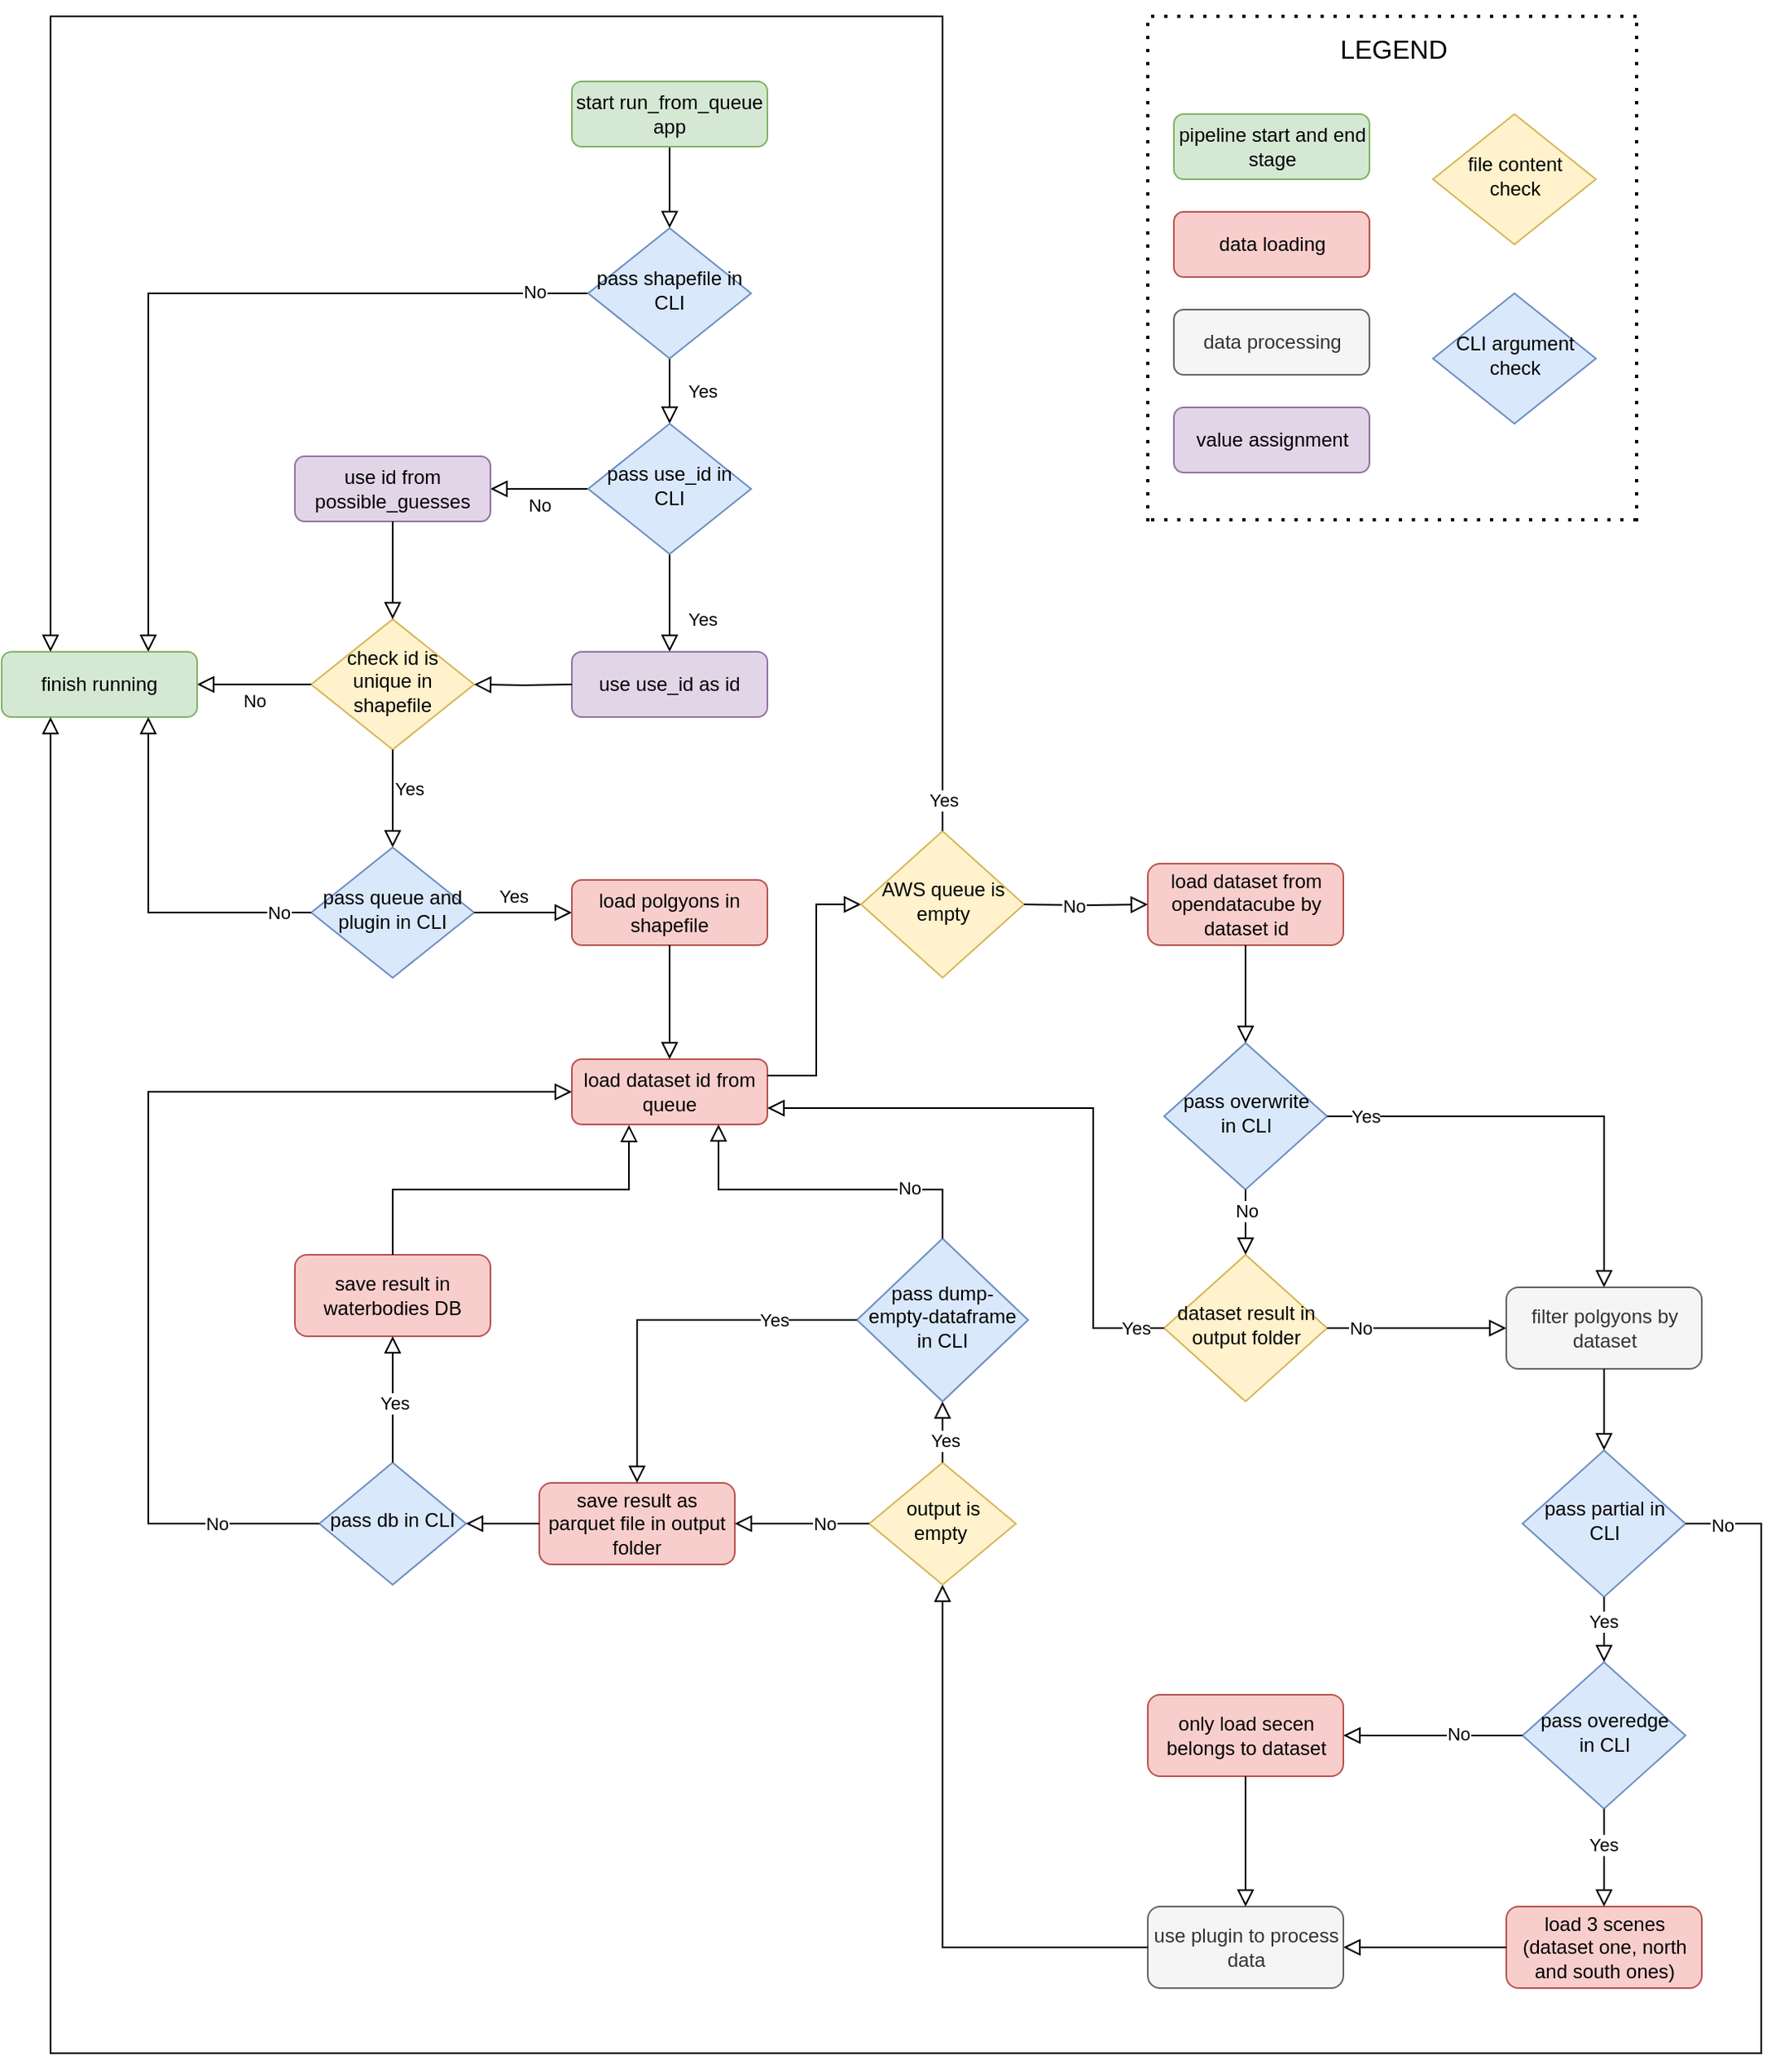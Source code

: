<mxfile version="20.0.4" type="device"><diagram id="C5RBs43oDa-KdzZeNtuy" name="Page-1"><mxGraphModel dx="2249" dy="762" grid="1" gridSize="10" guides="1" tooltips="1" connect="1" arrows="1" fold="1" page="1" pageScale="1" pageWidth="827" pageHeight="1169" math="0" shadow="0"><root><mxCell id="WIyWlLk6GJQsqaUBKTNV-0"/><mxCell id="WIyWlLk6GJQsqaUBKTNV-1" parent="WIyWlLk6GJQsqaUBKTNV-0"/><mxCell id="WIyWlLk6GJQsqaUBKTNV-2" value="" style="rounded=0;html=1;jettySize=auto;orthogonalLoop=1;fontSize=11;endArrow=block;endFill=0;endSize=8;strokeWidth=1;shadow=0;labelBackgroundColor=none;edgeStyle=orthogonalEdgeStyle;" parent="WIyWlLk6GJQsqaUBKTNV-1" source="WIyWlLk6GJQsqaUBKTNV-3" target="WIyWlLk6GJQsqaUBKTNV-6" edge="1"><mxGeometry relative="1" as="geometry"/></mxCell><mxCell id="WIyWlLk6GJQsqaUBKTNV-3" value="start run_from_queue app" style="rounded=1;whiteSpace=wrap;html=1;fontSize=12;glass=0;strokeWidth=1;shadow=0;fillColor=#d5e8d4;strokeColor=#82b366;" parent="WIyWlLk6GJQsqaUBKTNV-1" vertex="1"><mxGeometry x="160" y="80" width="120" height="40" as="geometry"/></mxCell><mxCell id="WIyWlLk6GJQsqaUBKTNV-4" value="Yes" style="rounded=0;html=1;jettySize=auto;orthogonalLoop=1;fontSize=11;endArrow=block;endFill=0;endSize=8;strokeWidth=1;shadow=0;labelBackgroundColor=none;edgeStyle=orthogonalEdgeStyle;" parent="WIyWlLk6GJQsqaUBKTNV-1" source="WIyWlLk6GJQsqaUBKTNV-6" target="WIyWlLk6GJQsqaUBKTNV-10" edge="1"><mxGeometry y="20" relative="1" as="geometry"><mxPoint as="offset"/></mxGeometry></mxCell><mxCell id="WIyWlLk6GJQsqaUBKTNV-5" value="" style="edgeStyle=orthogonalEdgeStyle;rounded=0;html=1;jettySize=auto;orthogonalLoop=1;fontSize=11;endArrow=block;endFill=0;endSize=8;strokeWidth=1;shadow=0;labelBackgroundColor=none;entryX=0.75;entryY=0;entryDx=0;entryDy=0;entryPerimeter=0;" parent="WIyWlLk6GJQsqaUBKTNV-1" source="WIyWlLk6GJQsqaUBKTNV-6" target="HM91xtG26F63DGOd4Vts-7" edge="1"><mxGeometry x="-0.878" relative="1" as="geometry"><mxPoint as="offset"/><mxPoint x="-100" y="420" as="targetPoint"/></mxGeometry></mxCell><mxCell id="HM91xtG26F63DGOd4Vts-110" value="No" style="edgeLabel;html=1;align=center;verticalAlign=middle;resizable=0;points=[];" parent="WIyWlLk6GJQsqaUBKTNV-5" vertex="1" connectable="0"><mxGeometry x="-0.864" y="-1" relative="1" as="geometry"><mxPoint as="offset"/></mxGeometry></mxCell><mxCell id="WIyWlLk6GJQsqaUBKTNV-6" value="pass shapefile in CLI" style="rhombus;whiteSpace=wrap;html=1;shadow=0;fontFamily=Helvetica;fontSize=12;align=center;strokeWidth=1;spacing=6;spacingTop=-4;fillColor=#dae8fc;strokeColor=#6c8ebf;" parent="WIyWlLk6GJQsqaUBKTNV-1" vertex="1"><mxGeometry x="170" y="170" width="100" height="80" as="geometry"/></mxCell><mxCell id="WIyWlLk6GJQsqaUBKTNV-8" value="Yes" style="rounded=0;html=1;jettySize=auto;orthogonalLoop=1;fontSize=11;endArrow=block;endFill=0;endSize=8;strokeWidth=1;shadow=0;labelBackgroundColor=none;edgeStyle=orthogonalEdgeStyle;" parent="WIyWlLk6GJQsqaUBKTNV-1" source="WIyWlLk6GJQsqaUBKTNV-10" target="WIyWlLk6GJQsqaUBKTNV-11" edge="1"><mxGeometry x="0.333" y="20" relative="1" as="geometry"><mxPoint as="offset"/></mxGeometry></mxCell><mxCell id="WIyWlLk6GJQsqaUBKTNV-9" value="No" style="edgeStyle=orthogonalEdgeStyle;rounded=0;html=1;jettySize=auto;orthogonalLoop=1;fontSize=11;endArrow=block;endFill=0;endSize=8;strokeWidth=1;shadow=0;labelBackgroundColor=none;" parent="WIyWlLk6GJQsqaUBKTNV-1" source="WIyWlLk6GJQsqaUBKTNV-10" target="WIyWlLk6GJQsqaUBKTNV-12" edge="1"><mxGeometry y="10" relative="1" as="geometry"><mxPoint as="offset"/></mxGeometry></mxCell><mxCell id="WIyWlLk6GJQsqaUBKTNV-10" value="pass use_id in CLI" style="rhombus;whiteSpace=wrap;html=1;shadow=0;fontFamily=Helvetica;fontSize=12;align=center;strokeWidth=1;spacing=6;spacingTop=-4;fillColor=#dae8fc;strokeColor=#6c8ebf;" parent="WIyWlLk6GJQsqaUBKTNV-1" vertex="1"><mxGeometry x="170" y="290" width="100" height="80" as="geometry"/></mxCell><mxCell id="WIyWlLk6GJQsqaUBKTNV-11" value="use use_id as id" style="rounded=1;whiteSpace=wrap;html=1;fontSize=12;glass=0;strokeWidth=1;shadow=0;fillColor=#e1d5e7;strokeColor=#9673a6;" parent="WIyWlLk6GJQsqaUBKTNV-1" vertex="1"><mxGeometry x="160" y="430" width="120" height="40" as="geometry"/></mxCell><mxCell id="WIyWlLk6GJQsqaUBKTNV-12" value="use id from possible_guesses" style="rounded=1;whiteSpace=wrap;html=1;fontSize=12;glass=0;strokeWidth=1;shadow=0;fillColor=#e1d5e7;strokeColor=#9673a6;" parent="WIyWlLk6GJQsqaUBKTNV-1" vertex="1"><mxGeometry x="-10" y="310" width="120" height="40" as="geometry"/></mxCell><mxCell id="HM91xtG26F63DGOd4Vts-1" value="check id is unique in shapefile" style="rhombus;whiteSpace=wrap;html=1;shadow=0;fontFamily=Helvetica;fontSize=12;align=center;strokeWidth=1;spacing=6;spacingTop=-4;fillColor=#fff2cc;strokeColor=#d6b656;" parent="WIyWlLk6GJQsqaUBKTNV-1" vertex="1"><mxGeometry y="410" width="100" height="80" as="geometry"/></mxCell><mxCell id="HM91xtG26F63DGOd4Vts-2" value="" style="edgeStyle=orthogonalEdgeStyle;rounded=0;html=1;jettySize=auto;orthogonalLoop=1;fontSize=11;endArrow=block;endFill=0;endSize=8;strokeWidth=1;shadow=0;labelBackgroundColor=none;exitX=0.5;exitY=1;exitDx=0;exitDy=0;entryX=0.5;entryY=0;entryDx=0;entryDy=0;" parent="WIyWlLk6GJQsqaUBKTNV-1" source="WIyWlLk6GJQsqaUBKTNV-12" target="HM91xtG26F63DGOd4Vts-1" edge="1"><mxGeometry y="10" relative="1" as="geometry"><mxPoint as="offset"/><mxPoint x="180" y="340" as="sourcePoint"/><mxPoint x="120" y="340" as="targetPoint"/></mxGeometry></mxCell><mxCell id="HM91xtG26F63DGOd4Vts-5" value="" style="rounded=0;html=1;jettySize=auto;orthogonalLoop=1;fontSize=11;endArrow=block;endFill=0;endSize=8;strokeWidth=1;shadow=0;labelBackgroundColor=none;edgeStyle=orthogonalEdgeStyle;entryX=1;entryY=0.5;entryDx=0;entryDy=0;" parent="WIyWlLk6GJQsqaUBKTNV-1" target="HM91xtG26F63DGOd4Vts-1" edge="1"><mxGeometry x="0.333" y="20" relative="1" as="geometry"><mxPoint as="offset"/><mxPoint x="160" y="450" as="sourcePoint"/><mxPoint x="230" y="440" as="targetPoint"/></mxGeometry></mxCell><mxCell id="HM91xtG26F63DGOd4Vts-6" value="No" style="edgeStyle=orthogonalEdgeStyle;rounded=0;html=1;jettySize=auto;orthogonalLoop=1;fontSize=11;endArrow=block;endFill=0;endSize=8;strokeWidth=1;shadow=0;labelBackgroundColor=none;exitX=0;exitY=0.5;exitDx=0;exitDy=0;" parent="WIyWlLk6GJQsqaUBKTNV-1" source="HM91xtG26F63DGOd4Vts-1" edge="1"><mxGeometry y="10" relative="1" as="geometry"><mxPoint as="offset"/><mxPoint x="60" y="360" as="sourcePoint"/><mxPoint x="-70" y="450" as="targetPoint"/></mxGeometry></mxCell><mxCell id="HM91xtG26F63DGOd4Vts-7" value="finish running" style="rounded=1;whiteSpace=wrap;html=1;fontSize=12;glass=0;strokeWidth=1;shadow=0;fillColor=#d5e8d4;strokeColor=#82b366;" parent="WIyWlLk6GJQsqaUBKTNV-1" vertex="1"><mxGeometry x="-190" y="430" width="120" height="40" as="geometry"/></mxCell><mxCell id="HM91xtG26F63DGOd4Vts-8" value="Yes" style="edgeStyle=orthogonalEdgeStyle;rounded=0;html=1;jettySize=auto;orthogonalLoop=1;fontSize=11;endArrow=block;endFill=0;endSize=8;strokeWidth=1;shadow=0;labelBackgroundColor=none;exitX=0.5;exitY=1;exitDx=0;exitDy=0;" parent="WIyWlLk6GJQsqaUBKTNV-1" source="HM91xtG26F63DGOd4Vts-1" edge="1"><mxGeometry x="-0.2" y="10" relative="1" as="geometry"><mxPoint as="offset"/><mxPoint x="10" y="460" as="sourcePoint"/><mxPoint x="50" y="550" as="targetPoint"/></mxGeometry></mxCell><mxCell id="HM91xtG26F63DGOd4Vts-10" value="pass queue and plugin in CLI" style="rhombus;whiteSpace=wrap;html=1;shadow=0;fontFamily=Helvetica;fontSize=12;align=center;strokeWidth=1;spacing=6;spacingTop=-4;fillColor=#dae8fc;strokeColor=#6c8ebf;" parent="WIyWlLk6GJQsqaUBKTNV-1" vertex="1"><mxGeometry y="550" width="100" height="80" as="geometry"/></mxCell><mxCell id="HM91xtG26F63DGOd4Vts-11" value="" style="edgeStyle=orthogonalEdgeStyle;rounded=0;html=1;jettySize=auto;orthogonalLoop=1;fontSize=11;endArrow=block;endFill=0;endSize=8;strokeWidth=1;shadow=0;labelBackgroundColor=none;exitX=0;exitY=0.5;exitDx=0;exitDy=0;" parent="WIyWlLk6GJQsqaUBKTNV-1" source="HM91xtG26F63DGOd4Vts-10" edge="1"><mxGeometry x="-0.818" relative="1" as="geometry"><mxPoint as="offset"/><mxPoint x="10.0" y="460" as="sourcePoint"/><mxPoint x="-100" y="470" as="targetPoint"/><Array as="points"><mxPoint x="-100" y="590"/></Array></mxGeometry></mxCell><mxCell id="HM91xtG26F63DGOd4Vts-109" value="No" style="edgeLabel;html=1;align=center;verticalAlign=middle;resizable=0;points=[];" parent="HM91xtG26F63DGOd4Vts-11" vertex="1" connectable="0"><mxGeometry x="-0.883" y="-1" relative="1" as="geometry"><mxPoint x="-7" y="1" as="offset"/></mxGeometry></mxCell><mxCell id="HM91xtG26F63DGOd4Vts-12" value="Yes" style="edgeStyle=orthogonalEdgeStyle;rounded=0;html=1;jettySize=auto;orthogonalLoop=1;fontSize=11;endArrow=block;endFill=0;endSize=8;strokeWidth=1;shadow=0;labelBackgroundColor=none;exitX=1;exitY=0.5;exitDx=0;exitDy=0;entryX=0;entryY=0.5;entryDx=0;entryDy=0;" parent="WIyWlLk6GJQsqaUBKTNV-1" source="HM91xtG26F63DGOd4Vts-10" target="HM91xtG26F63DGOd4Vts-125" edge="1"><mxGeometry x="-0.2" y="10" relative="1" as="geometry"><mxPoint as="offset"/><mxPoint x="60" y="500" as="sourcePoint"/><mxPoint x="160" y="590" as="targetPoint"/></mxGeometry></mxCell><mxCell id="HM91xtG26F63DGOd4Vts-13" value="load dataset id from queue" style="rounded=1;whiteSpace=wrap;html=1;fontSize=12;glass=0;strokeWidth=1;shadow=0;fillColor=#f8cecc;strokeColor=#b85450;" parent="WIyWlLk6GJQsqaUBKTNV-1" vertex="1"><mxGeometry x="160" y="680" width="120" height="40" as="geometry"/></mxCell><mxCell id="HM91xtG26F63DGOd4Vts-14" value="load dataset from opendatacube by dataset id" style="rounded=1;whiteSpace=wrap;html=1;fontSize=12;glass=0;strokeWidth=1;shadow=0;fillColor=#f8cecc;strokeColor=#b85450;" parent="WIyWlLk6GJQsqaUBKTNV-1" vertex="1"><mxGeometry x="513.5" y="560" width="120" height="50" as="geometry"/></mxCell><mxCell id="HM91xtG26F63DGOd4Vts-16" value="" style="edgeStyle=orthogonalEdgeStyle;rounded=0;html=1;jettySize=auto;orthogonalLoop=1;fontSize=11;endArrow=block;endFill=0;endSize=8;strokeWidth=1;shadow=0;labelBackgroundColor=none;entryX=0;entryY=0.5;entryDx=0;entryDy=0;exitX=1;exitY=0.25;exitDx=0;exitDy=0;" parent="WIyWlLk6GJQsqaUBKTNV-1" source="HM91xtG26F63DGOd4Vts-13" target="HM91xtG26F63DGOd4Vts-19" edge="1"><mxGeometry y="10" relative="1" as="geometry"><mxPoint as="offset"/><mxPoint x="110" y="710" as="sourcePoint"/><mxPoint x="360" y="590" as="targetPoint"/><Array as="points"><mxPoint x="310" y="690"/><mxPoint x="310" y="585"/></Array></mxGeometry></mxCell><mxCell id="HM91xtG26F63DGOd4Vts-17" value="dataset result in output folder" style="rhombus;whiteSpace=wrap;html=1;shadow=0;fontFamily=Helvetica;fontSize=12;align=center;strokeWidth=1;spacing=6;spacingTop=-4;fillColor=#fff2cc;strokeColor=#d6b656;" parent="WIyWlLk6GJQsqaUBKTNV-1" vertex="1"><mxGeometry x="523.5" y="800" width="100" height="90" as="geometry"/></mxCell><mxCell id="HM91xtG26F63DGOd4Vts-19" value="AWS queue is empty" style="rhombus;whiteSpace=wrap;html=1;shadow=0;fontFamily=Helvetica;fontSize=12;align=center;strokeWidth=1;spacing=6;spacingTop=-4;fillColor=#fff2cc;strokeColor=#d6b656;" parent="WIyWlLk6GJQsqaUBKTNV-1" vertex="1"><mxGeometry x="337.5" y="540" width="100" height="90" as="geometry"/></mxCell><mxCell id="HM91xtG26F63DGOd4Vts-27" value="filter polgyons by dataset" style="rounded=1;whiteSpace=wrap;html=1;fontSize=12;glass=0;strokeWidth=1;shadow=0;fillColor=#f5f5f5;strokeColor=#666666;fontColor=#333333;" parent="WIyWlLk6GJQsqaUBKTNV-1" vertex="1"><mxGeometry x="733.5" y="820" width="120" height="50" as="geometry"/></mxCell><mxCell id="HM91xtG26F63DGOd4Vts-29" value="" style="edgeStyle=orthogonalEdgeStyle;rounded=0;html=1;jettySize=auto;orthogonalLoop=1;fontSize=11;endArrow=block;endFill=0;endSize=8;strokeWidth=1;shadow=0;labelBackgroundColor=none;exitX=1;exitY=0.5;exitDx=0;exitDy=0;entryX=0;entryY=0.5;entryDx=0;entryDy=0;" parent="WIyWlLk6GJQsqaUBKTNV-1" source="HM91xtG26F63DGOd4Vts-17" target="HM91xtG26F63DGOd4Vts-27" edge="1"><mxGeometry y="10" relative="1" as="geometry"><mxPoint as="offset"/><mxPoint x="423.5" y="805" as="sourcePoint"/><mxPoint x="303.5" y="805" as="targetPoint"/></mxGeometry></mxCell><mxCell id="HM91xtG26F63DGOd4Vts-30" value="No" style="edgeLabel;html=1;align=center;verticalAlign=middle;resizable=0;points=[];" parent="HM91xtG26F63DGOd4Vts-29" vertex="1" connectable="0"><mxGeometry x="-0.218" y="1" relative="1" as="geometry"><mxPoint x="-23" y="1" as="offset"/></mxGeometry></mxCell><mxCell id="HM91xtG26F63DGOd4Vts-31" value="pass overwrite in CLI" style="rhombus;whiteSpace=wrap;html=1;shadow=0;fontFamily=Helvetica;fontSize=12;align=center;strokeWidth=1;spacing=6;spacingTop=-4;fillColor=#dae8fc;strokeColor=#6c8ebf;" parent="WIyWlLk6GJQsqaUBKTNV-1" vertex="1"><mxGeometry x="523.5" y="670" width="100" height="90" as="geometry"/></mxCell><mxCell id="HM91xtG26F63DGOd4Vts-32" value="" style="edgeStyle=orthogonalEdgeStyle;rounded=0;html=1;jettySize=auto;orthogonalLoop=1;fontSize=11;endArrow=block;endFill=0;endSize=8;strokeWidth=1;shadow=0;labelBackgroundColor=none;exitX=0.5;exitY=1;exitDx=0;exitDy=0;" parent="WIyWlLk6GJQsqaUBKTNV-1" source="HM91xtG26F63DGOd4Vts-31" target="HM91xtG26F63DGOd4Vts-17" edge="1"><mxGeometry y="10" relative="1" as="geometry"><mxPoint as="offset"/><mxPoint x="523.5" y="855" as="sourcePoint"/><mxPoint x="633.5" y="855" as="targetPoint"/></mxGeometry></mxCell><mxCell id="HM91xtG26F63DGOd4Vts-33" value="No" style="edgeLabel;html=1;align=center;verticalAlign=middle;resizable=0;points=[];" parent="HM91xtG26F63DGOd4Vts-32" vertex="1" connectable="0"><mxGeometry x="-0.218" y="1" relative="1" as="geometry"><mxPoint x="-1" y="-3" as="offset"/></mxGeometry></mxCell><mxCell id="HM91xtG26F63DGOd4Vts-35" value="" style="edgeStyle=orthogonalEdgeStyle;rounded=0;html=1;jettySize=auto;orthogonalLoop=1;fontSize=11;endArrow=block;endFill=0;endSize=8;strokeWidth=1;shadow=0;labelBackgroundColor=none;exitX=1;exitY=0.5;exitDx=0;exitDy=0;entryX=0.5;entryY=0;entryDx=0;entryDy=0;" parent="WIyWlLk6GJQsqaUBKTNV-1" source="HM91xtG26F63DGOd4Vts-31" target="HM91xtG26F63DGOd4Vts-27" edge="1"><mxGeometry y="10" relative="1" as="geometry"><mxPoint as="offset"/><mxPoint x="473.5" y="750" as="sourcePoint"/><mxPoint x="473.5" y="810" as="targetPoint"/></mxGeometry></mxCell><mxCell id="HM91xtG26F63DGOd4Vts-36" value="Yes" style="edgeLabel;html=1;align=center;verticalAlign=middle;resizable=0;points=[];" parent="HM91xtG26F63DGOd4Vts-35" vertex="1" connectable="0"><mxGeometry x="-0.218" y="1" relative="1" as="geometry"><mxPoint x="-84" y="1" as="offset"/></mxGeometry></mxCell><mxCell id="HM91xtG26F63DGOd4Vts-37" value="pass&amp;nbsp;partial in CLI" style="rhombus;whiteSpace=wrap;html=1;shadow=0;fontFamily=Helvetica;fontSize=12;align=center;strokeWidth=1;spacing=6;spacingTop=-4;fillColor=#dae8fc;strokeColor=#6c8ebf;" parent="WIyWlLk6GJQsqaUBKTNV-1" vertex="1"><mxGeometry x="743.5" y="920" width="100" height="90" as="geometry"/></mxCell><mxCell id="HM91xtG26F63DGOd4Vts-38" value="pass&amp;nbsp;overedge in CLI" style="rhombus;whiteSpace=wrap;html=1;shadow=0;fontFamily=Helvetica;fontSize=12;align=center;strokeWidth=1;spacing=6;spacingTop=-4;fillColor=#dae8fc;strokeColor=#6c8ebf;" parent="WIyWlLk6GJQsqaUBKTNV-1" vertex="1"><mxGeometry x="743.5" y="1050" width="100" height="90" as="geometry"/></mxCell><mxCell id="HM91xtG26F63DGOd4Vts-39" value="" style="edgeStyle=orthogonalEdgeStyle;rounded=0;html=1;jettySize=auto;orthogonalLoop=1;fontSize=11;endArrow=block;endFill=0;endSize=8;strokeWidth=1;shadow=0;labelBackgroundColor=none;exitX=1;exitY=0.5;exitDx=0;exitDy=0;entryX=0.25;entryY=1;entryDx=0;entryDy=0;" parent="WIyWlLk6GJQsqaUBKTNV-1" source="HM91xtG26F63DGOd4Vts-37" target="HM91xtG26F63DGOd4Vts-7" edge="1"><mxGeometry y="10" relative="1" as="geometry"><mxPoint as="offset"/><mxPoint x="500" y="705" as="sourcePoint"/><mxPoint x="-220" y="460" as="targetPoint"/><Array as="points"><mxPoint x="890" y="965"/><mxPoint x="890" y="1290"/><mxPoint x="-160" y="1290"/></Array></mxGeometry></mxCell><mxCell id="HM91xtG26F63DGOd4Vts-57" value="No" style="edgeLabel;html=1;align=center;verticalAlign=middle;resizable=0;points=[];" parent="HM91xtG26F63DGOd4Vts-39" vertex="1" connectable="0"><mxGeometry x="-0.98" y="-1" relative="1" as="geometry"><mxPoint as="offset"/></mxGeometry></mxCell><mxCell id="HM91xtG26F63DGOd4Vts-41" value="" style="edgeStyle=orthogonalEdgeStyle;rounded=0;html=1;jettySize=auto;orthogonalLoop=1;fontSize=11;endArrow=block;endFill=0;endSize=8;strokeWidth=1;shadow=0;labelBackgroundColor=none;exitX=0.5;exitY=1;exitDx=0;exitDy=0;entryX=0.5;entryY=0;entryDx=0;entryDy=0;" parent="WIyWlLk6GJQsqaUBKTNV-1" source="HM91xtG26F63DGOd4Vts-27" target="HM91xtG26F63DGOd4Vts-37" edge="1"><mxGeometry y="10" relative="1" as="geometry"><mxPoint as="offset"/><mxPoint x="523.5" y="855" as="sourcePoint"/><mxPoint x="633.5" y="855" as="targetPoint"/></mxGeometry></mxCell><mxCell id="HM91xtG26F63DGOd4Vts-43" value="" style="edgeStyle=orthogonalEdgeStyle;rounded=0;html=1;jettySize=auto;orthogonalLoop=1;fontSize=11;endArrow=block;endFill=0;endSize=8;strokeWidth=1;shadow=0;labelBackgroundColor=none;entryX=0.5;entryY=0;entryDx=0;entryDy=0;exitX=0.5;exitY=1;exitDx=0;exitDy=0;" parent="WIyWlLk6GJQsqaUBKTNV-1" source="HM91xtG26F63DGOd4Vts-37" target="HM91xtG26F63DGOd4Vts-38" edge="1"><mxGeometry y="10" relative="1" as="geometry"><mxPoint as="offset"/><mxPoint x="683.5" y="990" as="sourcePoint"/><mxPoint x="693.548" y="910.043" as="targetPoint"/></mxGeometry></mxCell><mxCell id="HM91xtG26F63DGOd4Vts-44" value="Yes" style="edgeLabel;html=1;align=center;verticalAlign=middle;resizable=0;points=[];" parent="HM91xtG26F63DGOd4Vts-43" vertex="1" connectable="0"><mxGeometry x="-0.285" y="-1" relative="1" as="geometry"><mxPoint as="offset"/></mxGeometry></mxCell><mxCell id="HM91xtG26F63DGOd4Vts-45" value="only load secen belongs to dataset" style="rounded=1;whiteSpace=wrap;html=1;fontSize=12;glass=0;strokeWidth=1;shadow=0;fillColor=#f8cecc;strokeColor=#b85450;" parent="WIyWlLk6GJQsqaUBKTNV-1" vertex="1"><mxGeometry x="513.5" y="1070" width="120" height="50" as="geometry"/></mxCell><mxCell id="HM91xtG26F63DGOd4Vts-46" value="load 3 scenes (dataset one, north and south ones)" style="rounded=1;whiteSpace=wrap;html=1;fontSize=12;glass=0;strokeWidth=1;shadow=0;fillColor=#f8cecc;strokeColor=#b85450;" parent="WIyWlLk6GJQsqaUBKTNV-1" vertex="1"><mxGeometry x="733.5" y="1200" width="120" height="50" as="geometry"/></mxCell><mxCell id="HM91xtG26F63DGOd4Vts-47" value="" style="edgeStyle=orthogonalEdgeStyle;rounded=0;html=1;jettySize=auto;orthogonalLoop=1;fontSize=11;endArrow=block;endFill=0;endSize=8;strokeWidth=1;shadow=0;labelBackgroundColor=none;exitX=0.5;exitY=1;exitDx=0;exitDy=0;" parent="WIyWlLk6GJQsqaUBKTNV-1" source="HM91xtG26F63DGOd4Vts-38" target="HM91xtG26F63DGOd4Vts-46" edge="1"><mxGeometry y="10" relative="1" as="geometry"><mxPoint as="offset"/><mxPoint x="683.5" y="1130" as="sourcePoint"/><mxPoint x="693.5" y="1050" as="targetPoint"/></mxGeometry></mxCell><mxCell id="HM91xtG26F63DGOd4Vts-48" value="Yes" style="edgeLabel;html=1;align=center;verticalAlign=middle;resizable=0;points=[];" parent="HM91xtG26F63DGOd4Vts-47" vertex="1" connectable="0"><mxGeometry x="-0.285" y="-1" relative="1" as="geometry"><mxPoint as="offset"/></mxGeometry></mxCell><mxCell id="HM91xtG26F63DGOd4Vts-49" value="" style="edgeStyle=orthogonalEdgeStyle;rounded=0;html=1;jettySize=auto;orthogonalLoop=1;fontSize=11;endArrow=block;endFill=0;endSize=8;strokeWidth=1;shadow=0;labelBackgroundColor=none;entryX=1;entryY=0.5;entryDx=0;entryDy=0;exitX=0;exitY=0.5;exitDx=0;exitDy=0;" parent="WIyWlLk6GJQsqaUBKTNV-1" source="HM91xtG26F63DGOd4Vts-38" target="HM91xtG26F63DGOd4Vts-45" edge="1"><mxGeometry y="10" relative="1" as="geometry"><mxPoint as="offset"/><mxPoint x="693.5" y="1140" as="sourcePoint"/><mxPoint x="693.5" y="1200" as="targetPoint"/></mxGeometry></mxCell><mxCell id="HM91xtG26F63DGOd4Vts-50" value="No" style="edgeLabel;html=1;align=center;verticalAlign=middle;resizable=0;points=[];" parent="HM91xtG26F63DGOd4Vts-49" vertex="1" connectable="0"><mxGeometry x="-0.285" y="-1" relative="1" as="geometry"><mxPoint as="offset"/></mxGeometry></mxCell><mxCell id="HM91xtG26F63DGOd4Vts-51" value="use plugin to process data" style="rounded=1;whiteSpace=wrap;html=1;fontSize=12;glass=0;strokeWidth=1;shadow=0;fillColor=#f5f5f5;strokeColor=#666666;fontColor=#333333;" parent="WIyWlLk6GJQsqaUBKTNV-1" vertex="1"><mxGeometry x="513.5" y="1200" width="120" height="50" as="geometry"/></mxCell><mxCell id="HM91xtG26F63DGOd4Vts-52" value="" style="edgeStyle=orthogonalEdgeStyle;rounded=0;html=1;jettySize=auto;orthogonalLoop=1;fontSize=11;endArrow=block;endFill=0;endSize=8;strokeWidth=1;shadow=0;labelBackgroundColor=none;entryX=1;entryY=0.5;entryDx=0;entryDy=0;exitX=0;exitY=0.5;exitDx=0;exitDy=0;" parent="WIyWlLk6GJQsqaUBKTNV-1" source="HM91xtG26F63DGOd4Vts-46" target="HM91xtG26F63DGOd4Vts-51" edge="1"><mxGeometry y="10" relative="1" as="geometry"><mxPoint as="offset"/><mxPoint x="693.5" y="1140" as="sourcePoint"/><mxPoint x="693.5" y="1200" as="targetPoint"/></mxGeometry></mxCell><mxCell id="HM91xtG26F63DGOd4Vts-54" value="" style="edgeStyle=orthogonalEdgeStyle;rounded=0;html=1;jettySize=auto;orthogonalLoop=1;fontSize=11;endArrow=block;endFill=0;endSize=8;strokeWidth=1;shadow=0;labelBackgroundColor=none;exitX=0.5;exitY=1;exitDx=0;exitDy=0;" parent="WIyWlLk6GJQsqaUBKTNV-1" source="HM91xtG26F63DGOd4Vts-45" target="HM91xtG26F63DGOd4Vts-51" edge="1"><mxGeometry y="10" relative="1" as="geometry"><mxPoint as="offset"/><mxPoint x="633.5" y="1225" as="sourcePoint"/><mxPoint x="553.5" y="1225" as="targetPoint"/></mxGeometry></mxCell><mxCell id="HM91xtG26F63DGOd4Vts-56" value="" style="edgeStyle=orthogonalEdgeStyle;rounded=0;html=1;jettySize=auto;orthogonalLoop=1;fontSize=11;endArrow=block;endFill=0;endSize=8;strokeWidth=1;shadow=0;labelBackgroundColor=none;entryX=0.5;entryY=1;entryDx=0;entryDy=0;exitX=0;exitY=0.5;exitDx=0;exitDy=0;" parent="WIyWlLk6GJQsqaUBKTNV-1" source="HM91xtG26F63DGOd4Vts-51" target="HM91xtG26F63DGOd4Vts-59" edge="1"><mxGeometry y="10" relative="1" as="geometry"><mxPoint as="offset"/><mxPoint x="407.5" y="1214.41" as="sourcePoint"/><mxPoint x="447.5" y="1225" as="targetPoint"/></mxGeometry></mxCell><mxCell id="HM91xtG26F63DGOd4Vts-59" value="output is empty&amp;nbsp;" style="rhombus;whiteSpace=wrap;html=1;shadow=0;fontFamily=Helvetica;fontSize=12;align=center;strokeWidth=1;spacing=6;spacingTop=-4;fillColor=#fff2cc;strokeColor=#d6b656;" parent="WIyWlLk6GJQsqaUBKTNV-1" vertex="1"><mxGeometry x="342.5" y="927.5" width="90" height="75" as="geometry"/></mxCell><mxCell id="HM91xtG26F63DGOd4Vts-61" value="" style="edgeStyle=orthogonalEdgeStyle;rounded=0;html=1;jettySize=auto;orthogonalLoop=1;fontSize=11;endArrow=block;endFill=0;endSize=8;strokeWidth=1;shadow=0;labelBackgroundColor=none;exitX=0.5;exitY=0;exitDx=0;exitDy=0;" parent="WIyWlLk6GJQsqaUBKTNV-1" source="HM91xtG26F63DGOd4Vts-59" target="HM91xtG26F63DGOd4Vts-64" edge="1"><mxGeometry y="10" relative="1" as="geometry"><mxPoint as="offset"/><mxPoint x="267.5" y="1020" as="sourcePoint"/><mxPoint x="267.5" y="1010" as="targetPoint"/></mxGeometry></mxCell><mxCell id="HM91xtG26F63DGOd4Vts-62" value="Yes" style="edgeLabel;html=1;align=center;verticalAlign=middle;resizable=0;points=[];" parent="HM91xtG26F63DGOd4Vts-61" vertex="1" connectable="0"><mxGeometry x="-0.37" y="-1" relative="1" as="geometry"><mxPoint as="offset"/></mxGeometry></mxCell><mxCell id="HM91xtG26F63DGOd4Vts-64" value="pass dump-empty-dataframe in CLI" style="rhombus;whiteSpace=wrap;html=1;shadow=0;fontFamily=Helvetica;fontSize=12;align=center;strokeWidth=1;spacing=6;spacingTop=-4;fillColor=#dae8fc;strokeColor=#6c8ebf;" parent="WIyWlLk6GJQsqaUBKTNV-1" vertex="1"><mxGeometry x="335" y="790" width="105" height="100" as="geometry"/></mxCell><mxCell id="HM91xtG26F63DGOd4Vts-67" value="save result as parquet file in output folder" style="rounded=1;whiteSpace=wrap;html=1;fontSize=12;glass=0;strokeWidth=1;shadow=0;fillColor=#f8cecc;strokeColor=#b85450;" parent="WIyWlLk6GJQsqaUBKTNV-1" vertex="1"><mxGeometry x="140" y="940" width="120" height="50" as="geometry"/></mxCell><mxCell id="HM91xtG26F63DGOd4Vts-69" value="" style="edgeStyle=orthogonalEdgeStyle;rounded=0;html=1;jettySize=auto;orthogonalLoop=1;fontSize=11;endArrow=block;endFill=0;endSize=8;strokeWidth=1;shadow=0;labelBackgroundColor=none;exitX=0;exitY=0.5;exitDx=0;exitDy=0;" parent="WIyWlLk6GJQsqaUBKTNV-1" source="HM91xtG26F63DGOd4Vts-59" edge="1" target="HM91xtG26F63DGOd4Vts-67"><mxGeometry y="10" relative="1" as="geometry"><mxPoint as="offset"/><mxPoint x="277.5" y="1090" as="sourcePoint"/><mxPoint x="307.5" y="965" as="targetPoint"/></mxGeometry></mxCell><mxCell id="HM91xtG26F63DGOd4Vts-70" value="No" style="edgeLabel;html=1;align=center;verticalAlign=middle;resizable=0;points=[];" parent="HM91xtG26F63DGOd4Vts-69" vertex="1" connectable="0"><mxGeometry x="-0.37" y="-1" relative="1" as="geometry"><mxPoint x="-2" y="1" as="offset"/></mxGeometry></mxCell><mxCell id="HM91xtG26F63DGOd4Vts-71" value="" style="edgeStyle=orthogonalEdgeStyle;rounded=0;html=1;jettySize=auto;orthogonalLoop=1;fontSize=11;endArrow=block;endFill=0;endSize=8;strokeWidth=1;shadow=0;labelBackgroundColor=none;exitX=0;exitY=0.5;exitDx=0;exitDy=0;entryX=0.5;entryY=0;entryDx=0;entryDy=0;" parent="WIyWlLk6GJQsqaUBKTNV-1" source="HM91xtG26F63DGOd4Vts-64" target="HM91xtG26F63DGOd4Vts-67" edge="1"><mxGeometry y="10" relative="1" as="geometry"><mxPoint as="offset"/><mxPoint x="185" y="1127.5" as="sourcePoint"/><mxPoint x="50" y="1090" as="targetPoint"/></mxGeometry></mxCell><mxCell id="HM91xtG26F63DGOd4Vts-72" value="Yes" style="edgeLabel;html=1;align=center;verticalAlign=middle;resizable=0;points=[];" parent="HM91xtG26F63DGOd4Vts-71" vertex="1" connectable="0"><mxGeometry x="-0.37" y="-1" relative="1" as="geometry"><mxPoint x="23" y="1" as="offset"/></mxGeometry></mxCell><mxCell id="HM91xtG26F63DGOd4Vts-73" value="pass db in CLI" style="rhombus;whiteSpace=wrap;html=1;shadow=0;fontFamily=Helvetica;fontSize=12;align=center;strokeWidth=1;spacing=6;spacingTop=-4;fillColor=#dae8fc;strokeColor=#6c8ebf;" parent="WIyWlLk6GJQsqaUBKTNV-1" vertex="1"><mxGeometry x="5" y="927.5" width="90" height="75" as="geometry"/></mxCell><mxCell id="HM91xtG26F63DGOd4Vts-74" value="" style="edgeStyle=orthogonalEdgeStyle;rounded=0;html=1;jettySize=auto;orthogonalLoop=1;fontSize=11;endArrow=block;endFill=0;endSize=8;strokeWidth=1;shadow=0;labelBackgroundColor=none;exitX=0;exitY=0.5;exitDx=0;exitDy=0;entryX=1;entryY=0.5;entryDx=0;entryDy=0;" parent="WIyWlLk6GJQsqaUBKTNV-1" source="HM91xtG26F63DGOd4Vts-67" target="HM91xtG26F63DGOd4Vts-73" edge="1"><mxGeometry y="10" relative="1" as="geometry"><mxPoint as="offset"/><mxPoint x="185" y="1127.5" as="sourcePoint"/><mxPoint x="110" y="1100" as="targetPoint"/></mxGeometry></mxCell><mxCell id="HM91xtG26F63DGOd4Vts-76" value="save result in waterbodies DB" style="rounded=1;whiteSpace=wrap;html=1;fontSize=12;glass=0;strokeWidth=1;shadow=0;fillColor=#f8cecc;strokeColor=#b85450;" parent="WIyWlLk6GJQsqaUBKTNV-1" vertex="1"><mxGeometry x="-10" y="800" width="120" height="50" as="geometry"/></mxCell><mxCell id="HM91xtG26F63DGOd4Vts-77" value="" style="edgeStyle=orthogonalEdgeStyle;rounded=0;html=1;jettySize=auto;orthogonalLoop=1;fontSize=11;endArrow=block;endFill=0;endSize=8;strokeWidth=1;shadow=0;labelBackgroundColor=none;exitX=0.5;exitY=0;exitDx=0;exitDy=0;entryX=0.5;entryY=1;entryDx=0;entryDy=0;" parent="WIyWlLk6GJQsqaUBKTNV-1" source="HM91xtG26F63DGOd4Vts-73" target="HM91xtG26F63DGOd4Vts-76" edge="1"><mxGeometry y="10" relative="1" as="geometry"><mxPoint as="offset"/><mxPoint x="177.5" y="1000" as="sourcePoint"/><mxPoint x="110" y="1050" as="targetPoint"/></mxGeometry></mxCell><mxCell id="HM91xtG26F63DGOd4Vts-78" value="Yes" style="edgeLabel;html=1;align=center;verticalAlign=middle;resizable=0;points=[];" parent="HM91xtG26F63DGOd4Vts-77" vertex="1" connectable="0"><mxGeometry x="-0.37" y="-1" relative="1" as="geometry"><mxPoint y="-12" as="offset"/></mxGeometry></mxCell><mxCell id="HM91xtG26F63DGOd4Vts-79" value="" style="edgeStyle=orthogonalEdgeStyle;rounded=0;html=1;jettySize=auto;orthogonalLoop=1;fontSize=11;endArrow=block;endFill=0;endSize=8;strokeWidth=1;shadow=0;labelBackgroundColor=none;exitX=0;exitY=0.5;exitDx=0;exitDy=0;entryX=0;entryY=0.5;entryDx=0;entryDy=0;" parent="WIyWlLk6GJQsqaUBKTNV-1" source="HM91xtG26F63DGOd4Vts-73" target="HM91xtG26F63DGOd4Vts-13" edge="1"><mxGeometry y="10" relative="1" as="geometry"><mxPoint as="offset"/><mxPoint x="-45" y="1037.5" as="sourcePoint"/><mxPoint x="-140" y="850" as="targetPoint"/><Array as="points"><mxPoint x="-100" y="965"/><mxPoint x="-100" y="700"/></Array></mxGeometry></mxCell><mxCell id="HM91xtG26F63DGOd4Vts-90" value="No" style="edgeLabel;html=1;align=center;verticalAlign=middle;resizable=0;points=[];" parent="HM91xtG26F63DGOd4Vts-79" vertex="1" connectable="0"><mxGeometry x="-0.695" relative="1" as="geometry"><mxPoint x="33" as="offset"/></mxGeometry></mxCell><mxCell id="HM91xtG26F63DGOd4Vts-91" value="" style="edgeStyle=orthogonalEdgeStyle;rounded=0;html=1;jettySize=auto;orthogonalLoop=1;fontSize=11;endArrow=block;endFill=0;endSize=8;strokeWidth=1;shadow=0;labelBackgroundColor=none;exitX=0.5;exitY=0;exitDx=0;exitDy=0;entryX=0.25;entryY=0;entryDx=0;entryDy=0;" parent="WIyWlLk6GJQsqaUBKTNV-1" source="HM91xtG26F63DGOd4Vts-19" target="HM91xtG26F63DGOd4Vts-7" edge="1"><mxGeometry y="10" relative="1" as="geometry"><mxPoint as="offset"/><mxPoint x="320" y="520" as="sourcePoint"/><mxPoint x="-160" y="410" as="targetPoint"/><Array as="points"><mxPoint x="388" y="40"/><mxPoint x="-160" y="40"/></Array></mxGeometry></mxCell><mxCell id="HM91xtG26F63DGOd4Vts-93" value="Yes" style="edgeLabel;html=1;align=center;verticalAlign=middle;resizable=0;points=[];" parent="HM91xtG26F63DGOd4Vts-91" vertex="1" connectable="0"><mxGeometry x="-0.856" relative="1" as="geometry"><mxPoint y="84" as="offset"/></mxGeometry></mxCell><mxCell id="HM91xtG26F63DGOd4Vts-100" value="" style="edgeStyle=orthogonalEdgeStyle;rounded=0;html=1;jettySize=auto;orthogonalLoop=1;fontSize=11;endArrow=block;endFill=0;endSize=8;strokeWidth=1;shadow=0;labelBackgroundColor=none;exitX=0.5;exitY=0;exitDx=0;exitDy=0;entryX=0.75;entryY=1;entryDx=0;entryDy=0;" parent="WIyWlLk6GJQsqaUBKTNV-1" source="HM91xtG26F63DGOd4Vts-64" target="HM91xtG26F63DGOd4Vts-13" edge="1"><mxGeometry y="10" relative="1" as="geometry"><mxPoint as="offset"/><mxPoint x="297.5" y="825" as="sourcePoint"/><mxPoint x="210" y="942.5" as="targetPoint"/><Array as="points"><mxPoint x="340" y="760"/><mxPoint x="80" y="760"/></Array></mxGeometry></mxCell><mxCell id="HM91xtG26F63DGOd4Vts-101" value="No" style="edgeLabel;html=1;align=center;verticalAlign=middle;resizable=0;points=[];" parent="HM91xtG26F63DGOd4Vts-100" vertex="1" connectable="0"><mxGeometry x="-0.37" y="-1" relative="1" as="geometry"><mxPoint x="15" as="offset"/></mxGeometry></mxCell><mxCell id="HM91xtG26F63DGOd4Vts-102" value="" style="edgeStyle=orthogonalEdgeStyle;rounded=0;html=1;jettySize=auto;orthogonalLoop=1;fontSize=11;endArrow=block;endFill=0;endSize=8;strokeWidth=1;shadow=0;labelBackgroundColor=none;exitX=0.5;exitY=1;exitDx=0;exitDy=0;entryX=0.5;entryY=0;entryDx=0;entryDy=0;" parent="WIyWlLk6GJQsqaUBKTNV-1" source="HM91xtG26F63DGOd4Vts-14" target="HM91xtG26F63DGOd4Vts-31" edge="1"><mxGeometry y="10" relative="1" as="geometry"><mxPoint as="offset"/><mxPoint x="423.5" y="595" as="sourcePoint"/><mxPoint x="523.5" y="595" as="targetPoint"/></mxGeometry></mxCell><mxCell id="HM91xtG26F63DGOd4Vts-105" value="" style="edgeStyle=orthogonalEdgeStyle;rounded=0;html=1;jettySize=auto;orthogonalLoop=1;fontSize=11;endArrow=block;endFill=0;endSize=8;strokeWidth=1;shadow=0;labelBackgroundColor=none;exitX=1;exitY=0.5;exitDx=0;exitDy=0;entryX=0;entryY=0.5;entryDx=0;entryDy=0;" parent="WIyWlLk6GJQsqaUBKTNV-1" target="HM91xtG26F63DGOd4Vts-14" edge="1"><mxGeometry y="10" relative="1" as="geometry"><mxPoint as="offset"/><mxPoint x="437.5" y="585" as="sourcePoint"/><mxPoint x="477.5" y="600" as="targetPoint"/></mxGeometry></mxCell><mxCell id="HM91xtG26F63DGOd4Vts-106" value="No" style="edgeLabel;html=1;align=center;verticalAlign=middle;resizable=0;points=[];" parent="HM91xtG26F63DGOd4Vts-105" vertex="1" connectable="0"><mxGeometry x="-0.213" y="-1" relative="1" as="geometry"><mxPoint y="-1" as="offset"/></mxGeometry></mxCell><mxCell id="HM91xtG26F63DGOd4Vts-107" value="" style="edgeStyle=orthogonalEdgeStyle;rounded=0;html=1;jettySize=auto;orthogonalLoop=1;fontSize=11;endArrow=block;endFill=0;endSize=8;strokeWidth=1;shadow=0;labelBackgroundColor=none;exitX=0.5;exitY=0;exitDx=0;exitDy=0;entryX=0.292;entryY=1.008;entryDx=0;entryDy=0;entryPerimeter=0;" parent="WIyWlLk6GJQsqaUBKTNV-1" source="HM91xtG26F63DGOd4Vts-76" target="HM91xtG26F63DGOd4Vts-13" edge="1"><mxGeometry y="10" relative="1" as="geometry"><mxPoint as="offset"/><mxPoint x="60" y="937.5" as="sourcePoint"/><mxPoint x="60" y="860" as="targetPoint"/></mxGeometry></mxCell><mxCell id="HM91xtG26F63DGOd4Vts-111" value="pipeline start and end stage" style="rounded=1;whiteSpace=wrap;html=1;fontSize=12;glass=0;strokeWidth=1;shadow=0;fillColor=#d5e8d4;strokeColor=#82b366;" parent="WIyWlLk6GJQsqaUBKTNV-1" vertex="1"><mxGeometry x="529.5" y="100" width="120" height="40" as="geometry"/></mxCell><mxCell id="HM91xtG26F63DGOd4Vts-112" value="CLI argument check" style="rhombus;whiteSpace=wrap;html=1;shadow=0;fontFamily=Helvetica;fontSize=12;align=center;strokeWidth=1;spacing=6;spacingTop=-4;fillColor=#dae8fc;strokeColor=#6c8ebf;" parent="WIyWlLk6GJQsqaUBKTNV-1" vertex="1"><mxGeometry x="688.5" y="210" width="100" height="80" as="geometry"/></mxCell><mxCell id="HM91xtG26F63DGOd4Vts-114" value="file content check" style="rhombus;whiteSpace=wrap;html=1;shadow=0;fontFamily=Helvetica;fontSize=12;align=center;strokeWidth=1;spacing=6;spacingTop=-4;fillColor=#fff2cc;strokeColor=#d6b656;" parent="WIyWlLk6GJQsqaUBKTNV-1" vertex="1"><mxGeometry x="688.5" y="100" width="100" height="80" as="geometry"/></mxCell><mxCell id="HM91xtG26F63DGOd4Vts-119" value="value assignment" style="rounded=1;whiteSpace=wrap;html=1;fontSize=12;glass=0;strokeWidth=1;shadow=0;fillColor=#e1d5e7;strokeColor=#9673a6;" parent="WIyWlLk6GJQsqaUBKTNV-1" vertex="1"><mxGeometry x="529.5" y="280" width="120" height="40" as="geometry"/></mxCell><mxCell id="HM91xtG26F63DGOd4Vts-120" value="data loading" style="rounded=1;whiteSpace=wrap;html=1;fontSize=12;glass=0;strokeWidth=1;shadow=0;fillColor=#f8cecc;strokeColor=#b85450;" parent="WIyWlLk6GJQsqaUBKTNV-1" vertex="1"><mxGeometry x="529.5" y="160" width="120" height="40" as="geometry"/></mxCell><mxCell id="HM91xtG26F63DGOd4Vts-121" value="data processing" style="rounded=1;whiteSpace=wrap;html=1;fontSize=12;glass=0;strokeWidth=1;shadow=0;fillColor=#f5f5f5;strokeColor=#666666;fontColor=#333333;" parent="WIyWlLk6GJQsqaUBKTNV-1" vertex="1"><mxGeometry x="529.5" y="220" width="120" height="40" as="geometry"/></mxCell><mxCell id="HM91xtG26F63DGOd4Vts-122" value="" style="edgeStyle=orthogonalEdgeStyle;rounded=0;html=1;jettySize=auto;orthogonalLoop=1;fontSize=11;endArrow=block;endFill=0;endSize=8;strokeWidth=1;shadow=0;labelBackgroundColor=none;exitX=0;exitY=0.5;exitDx=0;exitDy=0;entryX=1;entryY=0.75;entryDx=0;entryDy=0;" parent="WIyWlLk6GJQsqaUBKTNV-1" source="HM91xtG26F63DGOd4Vts-17" target="HM91xtG26F63DGOd4Vts-13" edge="1"><mxGeometry y="10" relative="1" as="geometry"><mxPoint as="offset"/><mxPoint x="586" y="855.0" as="sourcePoint"/><mxPoint x="696" y="855.0" as="targetPoint"/><Array as="points"><mxPoint x="480" y="845"/><mxPoint x="480" y="710"/></Array></mxGeometry></mxCell><mxCell id="HM91xtG26F63DGOd4Vts-124" value="Yes" style="edgeLabel;html=1;align=center;verticalAlign=middle;resizable=0;points=[];" parent="HM91xtG26F63DGOd4Vts-122" vertex="1" connectable="0"><mxGeometry x="-0.833" relative="1" as="geometry"><mxPoint x="14" as="offset"/></mxGeometry></mxCell><mxCell id="HM91xtG26F63DGOd4Vts-125" value="load polgyons in shapefile" style="rounded=1;whiteSpace=wrap;html=1;fontSize=12;glass=0;strokeWidth=1;shadow=0;fillColor=#f8cecc;strokeColor=#b85450;" parent="WIyWlLk6GJQsqaUBKTNV-1" vertex="1"><mxGeometry x="160" y="570" width="120" height="40" as="geometry"/></mxCell><mxCell id="HM91xtG26F63DGOd4Vts-126" value="" style="edgeStyle=orthogonalEdgeStyle;rounded=0;html=1;jettySize=auto;orthogonalLoop=1;fontSize=11;endArrow=block;endFill=0;endSize=8;strokeWidth=1;shadow=0;labelBackgroundColor=none;entryX=0.5;entryY=0;entryDx=0;entryDy=0;exitX=0.5;exitY=1;exitDx=0;exitDy=0;" parent="WIyWlLk6GJQsqaUBKTNV-1" source="HM91xtG26F63DGOd4Vts-125" target="HM91xtG26F63DGOd4Vts-13" edge="1"><mxGeometry x="-0.818" relative="1" as="geometry"><mxPoint as="offset"/><mxPoint x="230" y="630" as="sourcePoint"/><mxPoint x="-90" y="480" as="targetPoint"/><Array as="points"><mxPoint x="220" y="680"/></Array></mxGeometry></mxCell><mxCell id="HM91xtG26F63DGOd4Vts-130" value="&lt;font style=&quot;font-size: 16px;&quot;&gt;LEGEND&lt;/font&gt;" style="text;html=1;align=center;verticalAlign=middle;resizable=0;points=[];autosize=1;strokeColor=none;fillColor=none;" parent="WIyWlLk6GJQsqaUBKTNV-1" vertex="1"><mxGeometry x="623.5" y="50" width="80" height="20" as="geometry"/></mxCell><mxCell id="HM91xtG26F63DGOd4Vts-131" value="" style="endArrow=none;dashed=1;html=1;dashPattern=1 3;strokeWidth=2;rounded=0;fontSize=16;" parent="WIyWlLk6GJQsqaUBKTNV-1" edge="1"><mxGeometry width="50" height="50" relative="1" as="geometry"><mxPoint x="513.5" y="350" as="sourcePoint"/><mxPoint x="513.5" y="40" as="targetPoint"/></mxGeometry></mxCell><mxCell id="HM91xtG26F63DGOd4Vts-132" value="" style="endArrow=none;dashed=1;html=1;dashPattern=1 3;strokeWidth=2;rounded=0;fontSize=16;" parent="WIyWlLk6GJQsqaUBKTNV-1" edge="1"><mxGeometry width="50" height="50" relative="1" as="geometry"><mxPoint x="813.5" y="350" as="sourcePoint"/><mxPoint x="813.5" y="40" as="targetPoint"/></mxGeometry></mxCell><mxCell id="HM91xtG26F63DGOd4Vts-133" value="" style="endArrow=none;dashed=1;html=1;dashPattern=1 3;strokeWidth=2;rounded=0;fontSize=16;" parent="WIyWlLk6GJQsqaUBKTNV-1" edge="1"><mxGeometry width="50" height="50" relative="1" as="geometry"><mxPoint x="813.5" y="40" as="sourcePoint"/><mxPoint x="513.5" y="40" as="targetPoint"/></mxGeometry></mxCell><mxCell id="HM91xtG26F63DGOd4Vts-134" value="" style="endArrow=none;dashed=1;html=1;dashPattern=1 3;strokeWidth=2;rounded=0;fontSize=16;" parent="WIyWlLk6GJQsqaUBKTNV-1" edge="1"><mxGeometry width="50" height="50" relative="1" as="geometry"><mxPoint x="813.5" y="348.95" as="sourcePoint"/><mxPoint x="513.5" y="348.95" as="targetPoint"/></mxGeometry></mxCell></root></mxGraphModel></diagram></mxfile>
